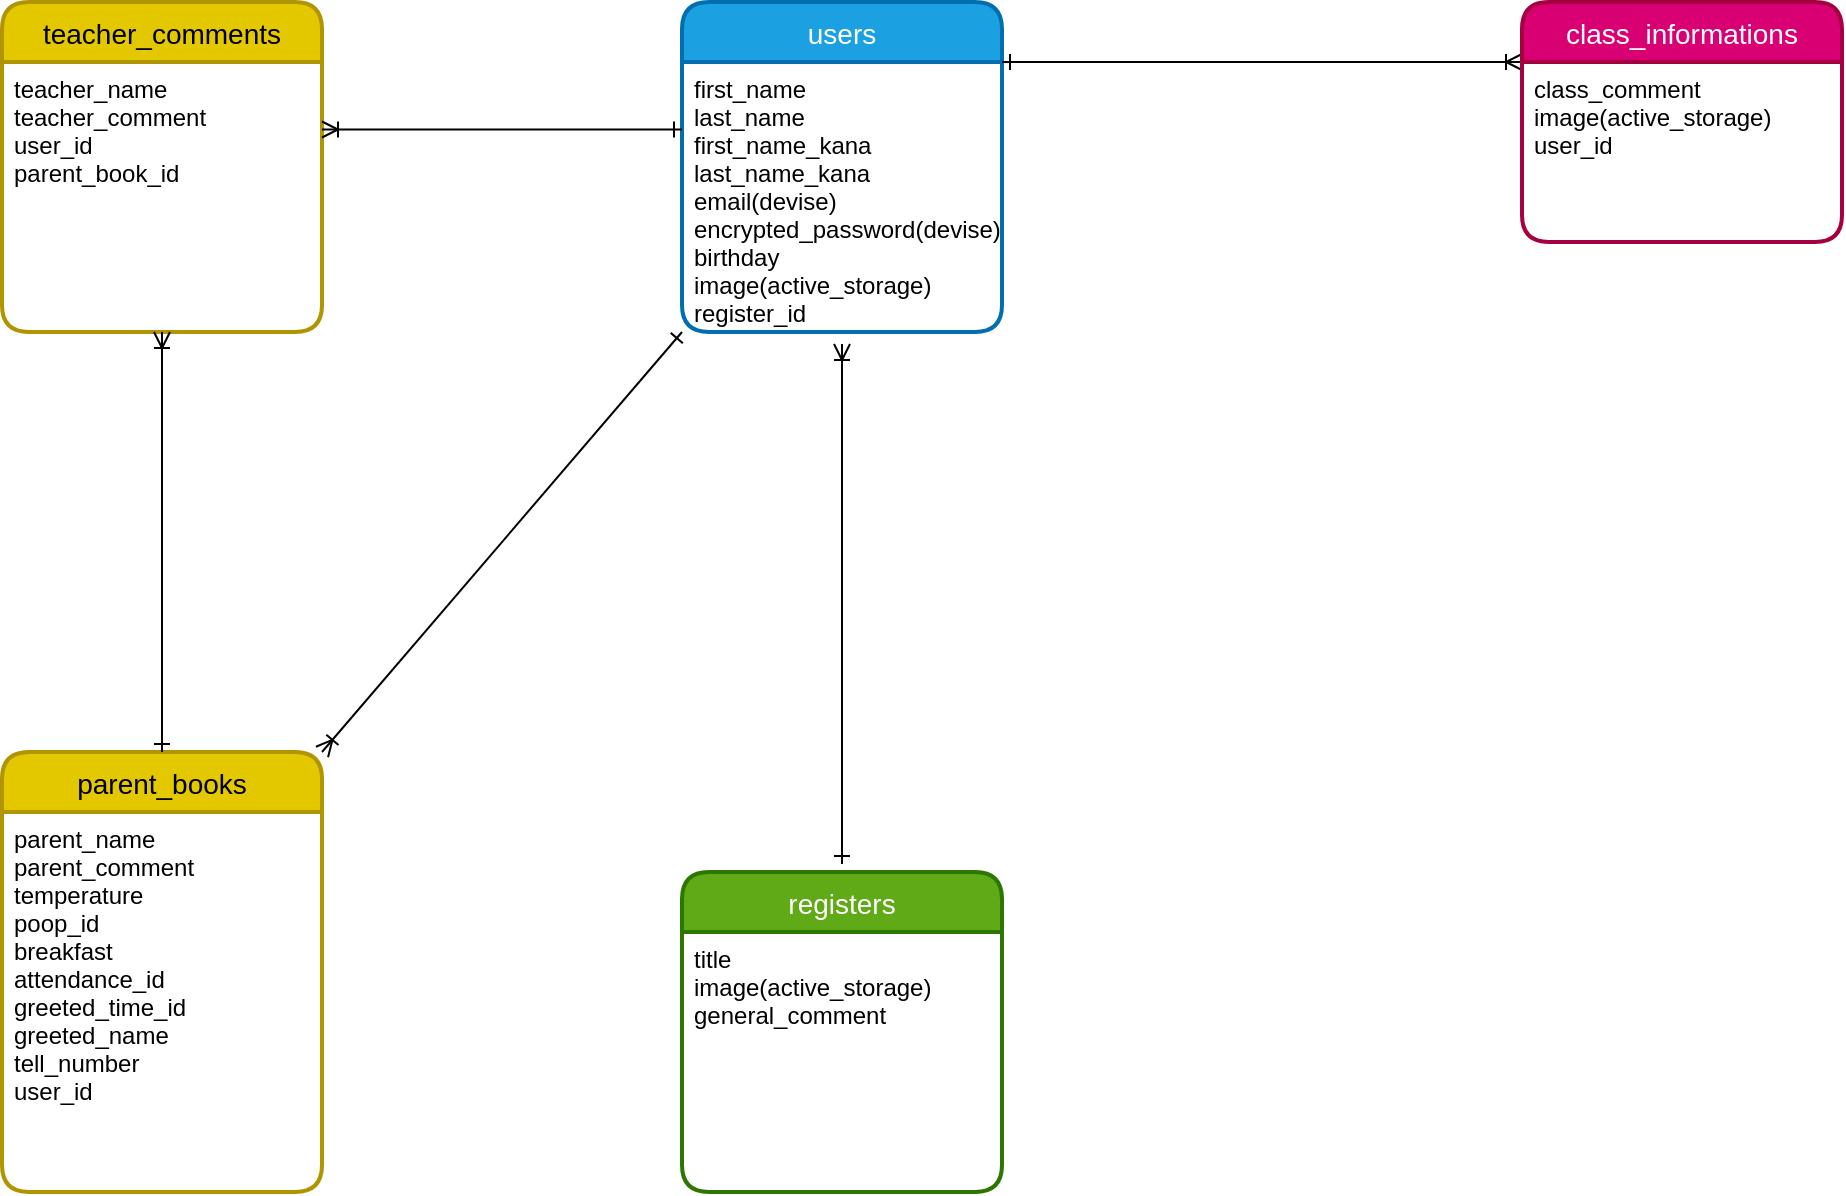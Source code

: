 <mxfile>
    <diagram id="ow9vEuK1xuUi988JZmgo" name="ページ1">
        <mxGraphModel dx="230" dy="2029" grid="1" gridSize="10" guides="1" tooltips="1" connect="1" arrows="1" fold="1" page="1" pageScale="1" pageWidth="827" pageHeight="1169" math="0" shadow="0">
            <root>
                <mxCell id="0"/>
                <mxCell id="1" parent="0"/>
                <mxCell id="2" value="users" style="swimlane;childLayout=stackLayout;horizontal=1;startSize=30;horizontalStack=0;rounded=1;fontSize=14;fontStyle=0;strokeWidth=2;resizeParent=0;resizeLast=1;shadow=0;dashed=0;align=center;fillColor=#1ba1e2;fontColor=#ffffff;strokeColor=#006EAF;" parent="1" vertex="1">
                    <mxGeometry x="450" y="-315" width="160" height="165" as="geometry"/>
                </mxCell>
                <mxCell id="3" value="first_name&#10;last_name&#10;first_name_kana&#10;last_name_kana&#10;email(devise)&#10;encrypted_password(devise)&#10;birthday&#10;image(active_storage)&#10;register_id" style="align=left;strokeColor=none;fillColor=none;spacingLeft=4;fontSize=12;verticalAlign=top;resizable=0;rotatable=0;part=1;" parent="2" vertex="1">
                    <mxGeometry y="30" width="160" height="135" as="geometry"/>
                </mxCell>
                <mxCell id="RPdDFRVZR_Yx7IqFBL3l-22" style="edgeStyle=none;shape=connector;rounded=1;html=1;exitX=0;exitY=0;exitDx=0;exitDy=0;entryX=1;entryY=0;entryDx=0;entryDy=0;labelBackgroundColor=default;fontFamily=Helvetica;fontSize=11;fontColor=default;startArrow=ERoneToMany;startFill=0;endArrow=ERone;endFill=0;strokeColor=default;" parent="1" source="5" target="3" edge="1">
                    <mxGeometry relative="1" as="geometry"/>
                </mxCell>
                <mxCell id="4" value="class_informations" style="swimlane;childLayout=stackLayout;horizontal=1;startSize=30;horizontalStack=0;rounded=1;fontSize=14;fontStyle=0;strokeWidth=2;resizeParent=0;resizeLast=1;shadow=0;dashed=0;align=center;fillColor=#d80073;fontColor=#ffffff;strokeColor=#A50040;" parent="1" vertex="1">
                    <mxGeometry x="870" y="-315" width="160" height="120" as="geometry"/>
                </mxCell>
                <mxCell id="5" value="class_comment&#10;image(active_storage)&#10;user_id&#10;" style="align=left;strokeColor=none;fillColor=none;spacingLeft=4;fontSize=12;verticalAlign=top;resizable=0;rotatable=0;part=1;" parent="4" vertex="1">
                    <mxGeometry y="30" width="160" height="90" as="geometry"/>
                </mxCell>
                <mxCell id="RPdDFRVZR_Yx7IqFBL3l-18" style="edgeStyle=none;shape=connector;rounded=1;html=1;exitX=1;exitY=0;exitDx=0;exitDy=0;entryX=0;entryY=1;entryDx=0;entryDy=0;labelBackgroundColor=default;fontFamily=Helvetica;fontSize=11;fontColor=default;startArrow=ERoneToMany;startFill=0;endArrow=ERone;endFill=0;strokeColor=default;" parent="1" source="8" target="3" edge="1">
                    <mxGeometry relative="1" as="geometry"/>
                </mxCell>
                <mxCell id="8" value="parent_books" style="swimlane;childLayout=stackLayout;horizontal=1;startSize=30;horizontalStack=0;rounded=1;fontSize=14;fontStyle=0;strokeWidth=2;resizeParent=0;resizeLast=1;shadow=0;dashed=0;align=center;fillColor=#e3c800;fontColor=#000000;strokeColor=#B09500;" parent="1" vertex="1">
                    <mxGeometry x="110" y="60" width="160" height="220" as="geometry"/>
                </mxCell>
                <mxCell id="9" value="parent_name&#10;parent_comment&#10;temperature&#10;poop_id&#10;breakfast&#10;attendance_id&#10;greeted_time_id&#10;greeted_name&#10;tell_number&#10;user_id&#10;" style="align=left;strokeColor=none;fillColor=none;spacingLeft=4;fontSize=12;verticalAlign=top;resizable=0;rotatable=0;part=1;" parent="8" vertex="1">
                    <mxGeometry y="30" width="160" height="190" as="geometry"/>
                </mxCell>
                <mxCell id="10" value="teacher_comments" style="swimlane;childLayout=stackLayout;horizontal=1;startSize=30;horizontalStack=0;rounded=1;fontSize=14;fontStyle=0;strokeWidth=2;resizeParent=0;resizeLast=1;shadow=0;dashed=0;align=center;fillColor=#e3c800;fontColor=#000000;strokeColor=#B09500;" parent="1" vertex="1">
                    <mxGeometry x="110" y="-315" width="160" height="165" as="geometry"/>
                </mxCell>
                <mxCell id="11" value="teacher_name&#10;teacher_comment&#10;user_id&#10;parent_book_id" style="align=left;strokeColor=none;fillColor=none;spacingLeft=4;fontSize=12;verticalAlign=top;resizable=0;rotatable=0;part=1;" parent="10" vertex="1">
                    <mxGeometry y="30" width="160" height="135" as="geometry"/>
                </mxCell>
                <mxCell id="12" value="registers" style="swimlane;childLayout=stackLayout;horizontal=1;startSize=30;horizontalStack=0;rounded=1;fontSize=14;fontStyle=0;strokeWidth=2;resizeParent=0;resizeLast=1;shadow=0;dashed=0;align=center;fillColor=#60a917;fontColor=#ffffff;strokeColor=#2D7600;" parent="1" vertex="1">
                    <mxGeometry x="450" y="120" width="160" height="160" as="geometry"/>
                </mxCell>
                <mxCell id="13" value="title&#10;image(active_storage)&#10;general_comment&#10;" style="align=left;strokeColor=none;fillColor=none;spacingLeft=4;fontSize=12;verticalAlign=top;resizable=0;rotatable=0;part=1;" parent="12" vertex="1">
                    <mxGeometry y="30" width="160" height="130" as="geometry"/>
                </mxCell>
                <mxCell id="RPdDFRVZR_Yx7IqFBL3l-21" style="edgeStyle=none;shape=connector;rounded=1;html=1;entryX=0.5;entryY=0;entryDx=0;entryDy=0;labelBackgroundColor=default;fontFamily=Helvetica;fontSize=11;fontColor=default;startArrow=ERoneToMany;startFill=0;endArrow=ERone;endFill=0;strokeColor=default;" parent="1" edge="1">
                    <mxGeometry relative="1" as="geometry">
                        <mxPoint x="530" y="-144" as="sourcePoint"/>
                        <mxPoint x="530" y="116" as="targetPoint"/>
                    </mxGeometry>
                </mxCell>
                <mxCell id="16" style="edgeStyle=none;html=1;exitX=1;exitY=0.25;exitDx=0;exitDy=0;entryX=0;entryY=0.25;entryDx=0;entryDy=0;endArrow=ERone;endFill=0;startArrow=ERoneToMany;startFill=0;" edge="1" parent="1" source="11" target="3">
                    <mxGeometry relative="1" as="geometry"/>
                </mxCell>
                <mxCell id="17" style="edgeStyle=none;html=1;exitX=0.5;exitY=1;exitDx=0;exitDy=0;entryX=0.5;entryY=0;entryDx=0;entryDy=0;endArrow=ERone;endFill=0;startArrow=ERoneToMany;startFill=0;" edge="1" parent="1" source="11" target="8">
                    <mxGeometry relative="1" as="geometry">
                        <mxPoint x="190" y="50" as="targetPoint"/>
                    </mxGeometry>
                </mxCell>
            </root>
        </mxGraphModel>
    </diagram>
    <diagram id="FzUJiUGST6o8CMUnqs-i" name="ページ2">
        <mxGraphModel dx="1017" dy="860" grid="1" gridSize="10" guides="1" tooltips="1" connect="1" arrows="1" fold="1" page="1" pageScale="1" pageWidth="827" pageHeight="1169" math="0" shadow="0">
            <root>
                <mxCell id="683ug9QWsK8Xo4PXzmN4-0"/>
                <mxCell id="683ug9QWsK8Xo4PXzmN4-1" parent="683ug9QWsK8Xo4PXzmN4-0"/>
                <mxCell id="683ug9QWsK8Xo4PXzmN4-2" value="クラス名簿&lt;br&gt;一覧及び&lt;br&gt;全体のお知らせ&lt;br&gt;一覧&lt;br&gt;（全体お知らせ新規）" style="whiteSpace=wrap;html=1;align=center;" parent="683ug9QWsK8Xo4PXzmN4-1" vertex="1">
                    <mxGeometry x="340" y="280" width="100" height="110" as="geometry"/>
                </mxCell>
                <mxCell id="683ug9QWsK8Xo4PXzmN4-5" value="全体のお知らせ&lt;br&gt;詳細&lt;br&gt;（編集・削除）" style="whiteSpace=wrap;html=1;align=center;" parent="683ug9QWsK8Xo4PXzmN4-1" vertex="1">
                    <mxGeometry x="177" y="340" width="126" height="60" as="geometry"/>
                </mxCell>
                <mxCell id="683ug9QWsK8Xo4PXzmN4-8" value="サインイン/ログイン" style="whiteSpace=wrap;html=1;align=center;" parent="683ug9QWsK8Xo4PXzmN4-1" vertex="1">
                    <mxGeometry x="315" y="130" width="150" height="40" as="geometry"/>
                </mxCell>
                <mxCell id="683ug9QWsK8Xo4PXzmN4-9" value="親連絡帳&lt;br&gt;一覧&lt;br&gt;（新規・詳細）" style="whiteSpace=wrap;html=1;align=center;" parent="683ug9QWsK8Xo4PXzmN4-1" vertex="1">
                    <mxGeometry x="190" y="480" width="100" height="50" as="geometry"/>
                </mxCell>
                <mxCell id="683ug9QWsK8Xo4PXzmN4-10" value="先生連絡帳&lt;br&gt;一覧&lt;br&gt;（新規・詳細）" style="whiteSpace=wrap;html=1;align=center;" parent="683ug9QWsK8Xo4PXzmN4-1" vertex="1">
                    <mxGeometry x="480" y="480" width="100" height="50" as="geometry"/>
                </mxCell>
                <mxCell id="683ug9QWsK8Xo4PXzmN4-13" value="クラス出来事&lt;br&gt;一覧&lt;br&gt;（新規・詳細）" style="whiteSpace=wrap;html=1;align=center;" parent="683ug9QWsK8Xo4PXzmN4-1" vertex="1">
                    <mxGeometry x="480" y="350" width="100" height="40" as="geometry"/>
                </mxCell>
                <mxCell id="683ug9QWsK8Xo4PXzmN4-15" value="クラス出来事&lt;br&gt;詳細&lt;br&gt;（編集・削除）" style="whiteSpace=wrap;html=1;align=center;" parent="683ug9QWsK8Xo4PXzmN4-1" vertex="1">
                    <mxGeometry x="610" y="390" width="100" height="40" as="geometry"/>
                </mxCell>
                <mxCell id="683ug9QWsK8Xo4PXzmN4-17" value="クラス出来事&lt;br&gt;新規投稿" style="whiteSpace=wrap;html=1;align=center;" parent="683ug9QWsK8Xo4PXzmN4-1" vertex="1">
                    <mxGeometry x="610" y="330" width="100" height="40" as="geometry"/>
                </mxCell>
                <mxCell id="683ug9QWsK8Xo4PXzmN4-18" value="クラス出来事&lt;br&gt;編集" style="whiteSpace=wrap;html=1;align=center;" parent="683ug9QWsK8Xo4PXzmN4-1" vertex="1">
                    <mxGeometry x="750" y="390" width="100" height="40" as="geometry"/>
                </mxCell>
                <mxCell id="683ug9QWsK8Xo4PXzmN4-20" value="全体お知らせ&lt;br&gt;新規投稿" style="whiteSpace=wrap;html=1;align=center;" parent="683ug9QWsK8Xo4PXzmN4-1" vertex="1">
                    <mxGeometry x="177" y="270" width="100" height="40" as="geometry"/>
                </mxCell>
                <mxCell id="683ug9QWsK8Xo4PXzmN4-22" value="全体お知らせ&lt;br&gt;編集" style="whiteSpace=wrap;html=1;align=center;" parent="683ug9QWsK8Xo4PXzmN4-1" vertex="1">
                    <mxGeometry x="20" y="380" width="100" height="40" as="geometry"/>
                </mxCell>
                <mxCell id="683ug9QWsK8Xo4PXzmN4-24" value="親連絡帳&lt;br&gt;新規投稿" style="whiteSpace=wrap;html=1;align=center;" parent="683ug9QWsK8Xo4PXzmN4-1" vertex="1">
                    <mxGeometry x="120" y="565" width="100" height="40" as="geometry"/>
                </mxCell>
                <mxCell id="683ug9QWsK8Xo4PXzmN4-25" value="親連絡帳&lt;br&gt;詳細&lt;br&gt;（編集・削除）" style="whiteSpace=wrap;html=1;align=center;" parent="683ug9QWsK8Xo4PXzmN4-1" vertex="1">
                    <mxGeometry x="270" y="565" width="100" height="40" as="geometry"/>
                </mxCell>
                <mxCell id="683ug9QWsK8Xo4PXzmN4-26" value="親連絡帳&lt;br&gt;編集" style="whiteSpace=wrap;html=1;align=center;" parent="683ug9QWsK8Xo4PXzmN4-1" vertex="1">
                    <mxGeometry x="270" y="650" width="100" height="40" as="geometry"/>
                </mxCell>
                <mxCell id="683ug9QWsK8Xo4PXzmN4-27" value="先生連絡帳&lt;br&gt;詳細&lt;br&gt;（編集・削除）" style="whiteSpace=wrap;html=1;align=center;" parent="683ug9QWsK8Xo4PXzmN4-1" vertex="1">
                    <mxGeometry x="550" y="565" width="100" height="40" as="geometry"/>
                </mxCell>
                <mxCell id="683ug9QWsK8Xo4PXzmN4-28" value="先生連絡帳&lt;br&gt;新規投稿" style="whiteSpace=wrap;html=1;align=center;" parent="683ug9QWsK8Xo4PXzmN4-1" vertex="1">
                    <mxGeometry x="430" y="565" width="100" height="40" as="geometry"/>
                </mxCell>
                <mxCell id="683ug9QWsK8Xo4PXzmN4-29" value="先生連絡帳&lt;br&gt;編集" style="whiteSpace=wrap;html=1;align=center;" parent="683ug9QWsK8Xo4PXzmN4-1" vertex="1">
                    <mxGeometry x="550" y="650" width="100" height="40" as="geometry"/>
                </mxCell>
                <mxCell id="683ug9QWsK8Xo4PXzmN4-34" value="" style="endArrow=classic;startArrow=classic;html=1;entryX=1;entryY=0.5;entryDx=0;entryDy=0;exitX=0;exitY=0.5;exitDx=0;exitDy=0;" parent="683ug9QWsK8Xo4PXzmN4-1" source="683ug9QWsK8Xo4PXzmN4-2" target="683ug9QWsK8Xo4PXzmN4-5" edge="1">
                    <mxGeometry width="50" height="50" relative="1" as="geometry">
                        <mxPoint x="460" y="500" as="sourcePoint"/>
                        <mxPoint x="510" y="450" as="targetPoint"/>
                    </mxGeometry>
                </mxCell>
                <mxCell id="683ug9QWsK8Xo4PXzmN4-37" value="" style="endArrow=classic;startArrow=classic;html=1;exitX=1;exitY=0.5;exitDx=0;exitDy=0;" parent="683ug9QWsK8Xo4PXzmN4-1" edge="1">
                    <mxGeometry width="50" height="50" relative="1" as="geometry">
                        <mxPoint x="120" y="400" as="sourcePoint"/>
                        <mxPoint x="170" y="380" as="targetPoint"/>
                    </mxGeometry>
                </mxCell>
                <mxCell id="683ug9QWsK8Xo4PXzmN4-39" value="" style="endArrow=classic;startArrow=classic;html=1;entryX=1;entryY=0.5;entryDx=0;entryDy=0;exitX=0;exitY=0.5;exitDx=0;exitDy=0;" parent="683ug9QWsK8Xo4PXzmN4-1" source="683ug9QWsK8Xo4PXzmN4-13" target="683ug9QWsK8Xo4PXzmN4-2" edge="1">
                    <mxGeometry width="50" height="50" relative="1" as="geometry">
                        <mxPoint x="450" y="400" as="sourcePoint"/>
                        <mxPoint x="413" y="400" as="targetPoint"/>
                    </mxGeometry>
                </mxCell>
                <mxCell id="683ug9QWsK8Xo4PXzmN4-40" value="" style="endArrow=classic;startArrow=classic;html=1;entryX=1;entryY=0.5;entryDx=0;entryDy=0;exitX=0;exitY=0.5;exitDx=0;exitDy=0;" parent="683ug9QWsK8Xo4PXzmN4-1" source="683ug9QWsK8Xo4PXzmN4-17" target="683ug9QWsK8Xo4PXzmN4-13" edge="1">
                    <mxGeometry width="50" height="50" relative="1" as="geometry">
                        <mxPoint x="590" y="340" as="sourcePoint"/>
                        <mxPoint x="553" y="340" as="targetPoint"/>
                    </mxGeometry>
                </mxCell>
                <mxCell id="683ug9QWsK8Xo4PXzmN4-41" value="" style="endArrow=classic;startArrow=classic;html=1;entryX=1;entryY=0.75;entryDx=0;entryDy=0;exitX=0;exitY=0.5;exitDx=0;exitDy=0;" parent="683ug9QWsK8Xo4PXzmN4-1" source="683ug9QWsK8Xo4PXzmN4-15" target="683ug9QWsK8Xo4PXzmN4-13" edge="1">
                    <mxGeometry width="50" height="50" relative="1" as="geometry">
                        <mxPoint x="580" y="410" as="sourcePoint"/>
                        <mxPoint x="543" y="410" as="targetPoint"/>
                    </mxGeometry>
                </mxCell>
                <mxCell id="683ug9QWsK8Xo4PXzmN4-42" value="" style="endArrow=classic;html=1;exitX=1;exitY=0.5;exitDx=0;exitDy=0;entryX=0;entryY=0.5;entryDx=0;entryDy=0;" parent="683ug9QWsK8Xo4PXzmN4-1" source="683ug9QWsK8Xo4PXzmN4-15" target="683ug9QWsK8Xo4PXzmN4-18" edge="1">
                    <mxGeometry width="50" height="50" relative="1" as="geometry">
                        <mxPoint x="710" y="480" as="sourcePoint"/>
                        <mxPoint x="650" y="480" as="targetPoint"/>
                    </mxGeometry>
                </mxCell>
                <mxCell id="683ug9QWsK8Xo4PXzmN4-43" value="" style="endArrow=classic;startArrow=classic;html=1;entryX=0.5;entryY=1;entryDx=0;entryDy=0;exitX=1;exitY=0;exitDx=0;exitDy=0;" parent="683ug9QWsK8Xo4PXzmN4-1" source="683ug9QWsK8Xo4PXzmN4-9" target="683ug9QWsK8Xo4PXzmN4-2" edge="1">
                    <mxGeometry width="50" height="50" relative="1" as="geometry">
                        <mxPoint x="320" y="480" as="sourcePoint"/>
                        <mxPoint x="318.05" y="308" as="targetPoint"/>
                    </mxGeometry>
                </mxCell>
                <mxCell id="683ug9QWsK8Xo4PXzmN4-44" value="" style="endArrow=classic;startArrow=classic;html=1;" parent="683ug9QWsK8Xo4PXzmN4-1" edge="1">
                    <mxGeometry width="50" height="50" relative="1" as="geometry">
                        <mxPoint x="500" y="480" as="sourcePoint"/>
                        <mxPoint x="410" y="400" as="targetPoint"/>
                    </mxGeometry>
                </mxCell>
                <mxCell id="683ug9QWsK8Xo4PXzmN4-45" value="" style="endArrow=classic;startArrow=classic;html=1;exitX=0.5;exitY=0;exitDx=0;exitDy=0;entryX=0.33;entryY=1.06;entryDx=0;entryDy=0;entryPerimeter=0;" parent="683ug9QWsK8Xo4PXzmN4-1" source="683ug9QWsK8Xo4PXzmN4-24" target="683ug9QWsK8Xo4PXzmN4-9" edge="1">
                    <mxGeometry width="50" height="50" relative="1" as="geometry">
                        <mxPoint x="220" y="580" as="sourcePoint"/>
                        <mxPoint x="230" y="540" as="targetPoint"/>
                    </mxGeometry>
                </mxCell>
                <mxCell id="683ug9QWsK8Xo4PXzmN4-46" value="" style="endArrow=classic;html=1;exitX=0.5;exitY=1;exitDx=0;exitDy=0;" parent="683ug9QWsK8Xo4PXzmN4-1" source="683ug9QWsK8Xo4PXzmN4-22" edge="1">
                    <mxGeometry width="50" height="50" relative="1" as="geometry">
                        <mxPoint x="-70" y="480" as="sourcePoint"/>
                        <mxPoint x="330" y="400" as="targetPoint"/>
                        <Array as="points">
                            <mxPoint x="60" y="490"/>
                            <mxPoint x="100" y="490"/>
                        </Array>
                    </mxGeometry>
                </mxCell>
                <mxCell id="683ug9QWsK8Xo4PXzmN4-48" value="" style="endArrow=classic;startArrow=classic;html=1;entryX=0.63;entryY=1.085;entryDx=0;entryDy=0;entryPerimeter=0;" parent="683ug9QWsK8Xo4PXzmN4-1" target="683ug9QWsK8Xo4PXzmN4-9" edge="1">
                    <mxGeometry width="50" height="50" relative="1" as="geometry">
                        <mxPoint x="320" y="560" as="sourcePoint"/>
                        <mxPoint x="313" y="507.4" as="targetPoint"/>
                    </mxGeometry>
                </mxCell>
                <mxCell id="683ug9QWsK8Xo4PXzmN4-49" value="" style="endArrow=classic;html=1;exitX=0.5;exitY=1;exitDx=0;exitDy=0;entryX=0.5;entryY=0;entryDx=0;entryDy=0;" parent="683ug9QWsK8Xo4PXzmN4-1" source="683ug9QWsK8Xo4PXzmN4-25" target="683ug9QWsK8Xo4PXzmN4-26" edge="1">
                    <mxGeometry width="50" height="50" relative="1" as="geometry">
                        <mxPoint x="220" y="710" as="sourcePoint"/>
                        <mxPoint x="160" y="710" as="targetPoint"/>
                    </mxGeometry>
                </mxCell>
                <mxCell id="683ug9QWsK8Xo4PXzmN4-50" value="" style="endArrow=classic;html=1;exitX=1;exitY=0.5;exitDx=0;exitDy=0;entryX=1;entryY=0.5;entryDx=0;entryDy=0;" parent="683ug9QWsK8Xo4PXzmN4-1" source="683ug9QWsK8Xo4PXzmN4-26" target="683ug9QWsK8Xo4PXzmN4-9" edge="1">
                    <mxGeometry width="50" height="50" relative="1" as="geometry">
                        <mxPoint x="300" y="750" as="sourcePoint"/>
                        <mxPoint x="300" y="510" as="targetPoint"/>
                        <Array as="points">
                            <mxPoint x="390" y="570"/>
                        </Array>
                    </mxGeometry>
                </mxCell>
                <mxCell id="683ug9QWsK8Xo4PXzmN4-51" value="" style="endArrow=classic;html=1;exitX=0.5;exitY=1;exitDx=0;exitDy=0;" parent="683ug9QWsK8Xo4PXzmN4-1" source="683ug9QWsK8Xo4PXzmN4-18" edge="1">
                    <mxGeometry width="50" height="50" relative="1" as="geometry">
                        <mxPoint x="800" y="460" as="sourcePoint"/>
                        <mxPoint x="520" y="400" as="targetPoint"/>
                        <Array as="points">
                            <mxPoint x="750" y="480"/>
                            <mxPoint x="600" y="480"/>
                        </Array>
                    </mxGeometry>
                </mxCell>
                <mxCell id="683ug9QWsK8Xo4PXzmN4-52" value="" style="endArrow=classic;startArrow=classic;html=1;" parent="683ug9QWsK8Xo4PXzmN4-1" edge="1">
                    <mxGeometry width="50" height="50" relative="1" as="geometry">
                        <mxPoint x="590" y="560" as="sourcePoint"/>
                        <mxPoint x="550" y="540" as="targetPoint"/>
                    </mxGeometry>
                </mxCell>
                <mxCell id="683ug9QWsK8Xo4PXzmN4-53" value="" style="endArrow=classic;startArrow=classic;html=1;entryX=0.5;entryY=0;entryDx=0;entryDy=0;exitX=0.25;exitY=1;exitDx=0;exitDy=0;" parent="683ug9QWsK8Xo4PXzmN4-1" source="683ug9QWsK8Xo4PXzmN4-10" target="683ug9QWsK8Xo4PXzmN4-28" edge="1">
                    <mxGeometry width="50" height="50" relative="1" as="geometry">
                        <mxPoint x="480" y="790" as="sourcePoint"/>
                        <mxPoint x="413" y="763.4" as="targetPoint"/>
                    </mxGeometry>
                </mxCell>
                <mxCell id="683ug9QWsK8Xo4PXzmN4-54" value="" style="endArrow=classic;startArrow=classic;html=1;exitX=0.5;exitY=0;exitDx=0;exitDy=0;" parent="683ug9QWsK8Xo4PXzmN4-1" source="683ug9QWsK8Xo4PXzmN4-29" edge="1">
                    <mxGeometry width="50" height="50" relative="1" as="geometry">
                        <mxPoint x="580" y="610" as="sourcePoint"/>
                        <mxPoint x="600" y="610" as="targetPoint"/>
                    </mxGeometry>
                </mxCell>
                <mxCell id="683ug9QWsK8Xo4PXzmN4-55" value="" style="endArrow=classic;html=1;exitX=1;exitY=0.5;exitDx=0;exitDy=0;entryX=1;entryY=0.5;entryDx=0;entryDy=0;" parent="683ug9QWsK8Xo4PXzmN4-1" source="683ug9QWsK8Xo4PXzmN4-29" target="683ug9QWsK8Xo4PXzmN4-10" edge="1">
                    <mxGeometry width="50" height="50" relative="1" as="geometry">
                        <mxPoint x="460" y="500" as="sourcePoint"/>
                        <mxPoint x="510" y="450" as="targetPoint"/>
                        <Array as="points">
                            <mxPoint x="720" y="620"/>
                            <mxPoint x="680" y="520"/>
                        </Array>
                    </mxGeometry>
                </mxCell>
                <mxCell id="jCbuSZ7YhFhJWuyFKg1l-0" value="" style="endArrow=classic;startArrow=classic;html=1;" edge="1" parent="683ug9QWsK8Xo4PXzmN4-1">
                    <mxGeometry width="50" height="50" relative="1" as="geometry">
                        <mxPoint x="380" y="280" as="sourcePoint"/>
                        <mxPoint x="380" y="170" as="targetPoint"/>
                    </mxGeometry>
                </mxCell>
                <mxCell id="jCbuSZ7YhFhJWuyFKg1l-2" value="" style="endArrow=classic;startArrow=classic;html=1;exitX=0;exitY=0.25;exitDx=0;exitDy=0;" edge="1" parent="683ug9QWsK8Xo4PXzmN4-1" source="683ug9QWsK8Xo4PXzmN4-2">
                    <mxGeometry width="50" height="50" relative="1" as="geometry">
                        <mxPoint x="370" y="375" as="sourcePoint"/>
                        <mxPoint x="280" y="295" as="targetPoint"/>
                    </mxGeometry>
                </mxCell>
            </root>
        </mxGraphModel>
    </diagram>
</mxfile>